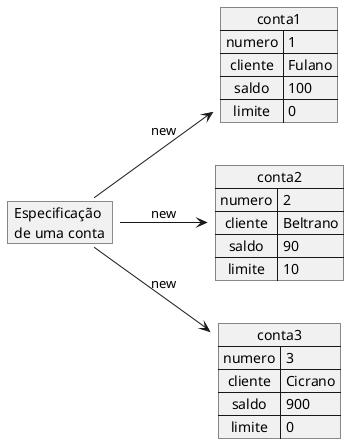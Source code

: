 ```plantuml
@startuml
left to right direction
map "Especificação \nde uma conta" as conta{
}
map conta1{
  numero =>1
  cliente => Fulano
  saldo =>100
  limite =>0
}
map conta2{
  numero =>2
  cliente =>Beltrano
  saldo =>90
  limite =>10
}
map conta3{
  numero =>3
  cliente =>Cicrano
  saldo =>900
  limite =>0
}

conta --> conta1 : new
conta --> conta2 : new
conta --> conta3 : new
@enduml
```